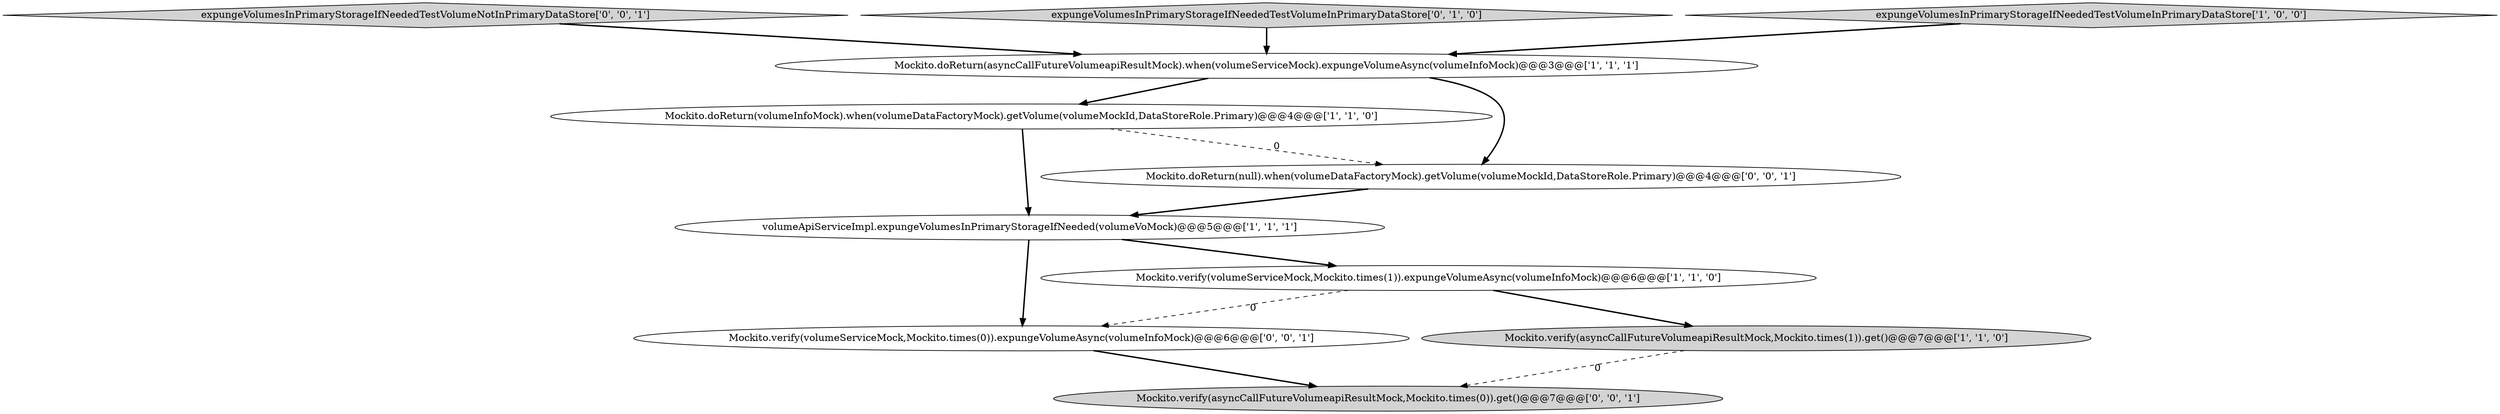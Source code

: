 digraph {
10 [style = filled, label = "expungeVolumesInPrimaryStorageIfNeededTestVolumeNotInPrimaryDataStore['0', '0', '1']", fillcolor = lightgray, shape = diamond image = "AAA0AAABBB3BBB"];
8 [style = filled, label = "Mockito.verify(volumeServiceMock,Mockito.times(0)).expungeVolumeAsync(volumeInfoMock)@@@6@@@['0', '0', '1']", fillcolor = white, shape = ellipse image = "AAA0AAABBB3BBB"];
3 [style = filled, label = "Mockito.doReturn(asyncCallFutureVolumeapiResultMock).when(volumeServiceMock).expungeVolumeAsync(volumeInfoMock)@@@3@@@['1', '1', '1']", fillcolor = white, shape = ellipse image = "AAA0AAABBB1BBB"];
6 [style = filled, label = "expungeVolumesInPrimaryStorageIfNeededTestVolumeInPrimaryDataStore['0', '1', '0']", fillcolor = lightgray, shape = diamond image = "AAA0AAABBB2BBB"];
1 [style = filled, label = "Mockito.doReturn(volumeInfoMock).when(volumeDataFactoryMock).getVolume(volumeMockId,DataStoreRole.Primary)@@@4@@@['1', '1', '0']", fillcolor = white, shape = ellipse image = "AAA0AAABBB1BBB"];
9 [style = filled, label = "Mockito.verify(asyncCallFutureVolumeapiResultMock,Mockito.times(0)).get()@@@7@@@['0', '0', '1']", fillcolor = lightgray, shape = ellipse image = "AAA0AAABBB3BBB"];
2 [style = filled, label = "Mockito.verify(volumeServiceMock,Mockito.times(1)).expungeVolumeAsync(volumeInfoMock)@@@6@@@['1', '1', '0']", fillcolor = white, shape = ellipse image = "AAA0AAABBB1BBB"];
4 [style = filled, label = "Mockito.verify(asyncCallFutureVolumeapiResultMock,Mockito.times(1)).get()@@@7@@@['1', '1', '0']", fillcolor = lightgray, shape = ellipse image = "AAA0AAABBB1BBB"];
0 [style = filled, label = "volumeApiServiceImpl.expungeVolumesInPrimaryStorageIfNeeded(volumeVoMock)@@@5@@@['1', '1', '1']", fillcolor = white, shape = ellipse image = "AAA0AAABBB1BBB"];
7 [style = filled, label = "Mockito.doReturn(null).when(volumeDataFactoryMock).getVolume(volumeMockId,DataStoreRole.Primary)@@@4@@@['0', '0', '1']", fillcolor = white, shape = ellipse image = "AAA0AAABBB3BBB"];
5 [style = filled, label = "expungeVolumesInPrimaryStorageIfNeededTestVolumeInPrimaryDataStore['1', '0', '0']", fillcolor = lightgray, shape = diamond image = "AAA0AAABBB1BBB"];
1->7 [style = dashed, label="0"];
2->8 [style = dashed, label="0"];
10->3 [style = bold, label=""];
5->3 [style = bold, label=""];
0->2 [style = bold, label=""];
8->9 [style = bold, label=""];
2->4 [style = bold, label=""];
0->8 [style = bold, label=""];
3->7 [style = bold, label=""];
6->3 [style = bold, label=""];
7->0 [style = bold, label=""];
4->9 [style = dashed, label="0"];
3->1 [style = bold, label=""];
1->0 [style = bold, label=""];
}

